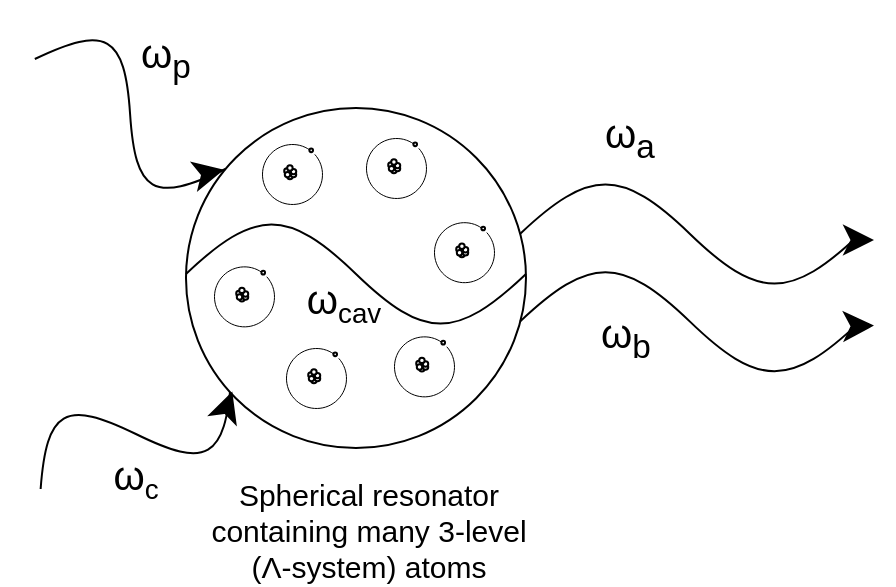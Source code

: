 <mxfile version="28.2.0">
  <diagram name="Page-1" id="tE7KO-GYQ_vaKCPp8BrA">
    <mxGraphModel dx="759" dy="479" grid="1" gridSize="10" guides="1" tooltips="1" connect="1" arrows="1" fold="1" page="1" pageScale="1" pageWidth="850" pageHeight="1100" math="0" shadow="0">
      <root>
        <mxCell id="0" />
        <mxCell id="1" parent="0" />
        <mxCell id="mf1PFB1ApHiCJU8T5HYp-1" value="" style="pointerEvents=1;verticalLabelPosition=bottom;shadow=0;dashed=0;align=center;html=1;verticalAlign=top;shape=mxgraph.electrical.waveforms.sine_wave;rotation=-30;" vertex="1" parent="1">
          <mxGeometry x="152.997" y="349.998" width="110" height="66.18" as="geometry" />
        </mxCell>
        <mxCell id="mf1PFB1ApHiCJU8T5HYp-2" value="" style="ellipse;whiteSpace=wrap;html=1;aspect=fixed;" vertex="1" parent="1">
          <mxGeometry x="232.997" y="219.998" width="170" height="170" as="geometry" />
        </mxCell>
        <mxCell id="mf1PFB1ApHiCJU8T5HYp-3" value="" style="pointerEvents=1;verticalLabelPosition=bottom;shadow=0;dashed=0;align=center;html=1;verticalAlign=top;shape=mxgraph.electrical.waveforms.sine_wave;rotation=30;" vertex="1" parent="1">
          <mxGeometry x="149.996" y="189.997" width="110" height="66.18" as="geometry" />
        </mxCell>
        <mxCell id="mf1PFB1ApHiCJU8T5HYp-4" value="&lt;font style=&quot;font-size: 20px;&quot;&gt;ω&lt;sub style=&quot;&quot;&gt;p&lt;/sub&gt;&lt;/font&gt;" style="text;html=1;align=center;verticalAlign=middle;whiteSpace=wrap;rounded=0;" vertex="1" parent="1">
          <mxGeometry x="192.997" y="179.998" width="60" height="30" as="geometry" />
        </mxCell>
        <mxCell id="mf1PFB1ApHiCJU8T5HYp-5" value="&lt;font style=&quot;font-size: 20px;&quot;&gt;ω&lt;/font&gt;&lt;font style=&quot;font-size: 16.667px;&quot;&gt;&lt;sub&gt;c&lt;/sub&gt;&lt;/font&gt;" style="text;html=1;align=center;verticalAlign=middle;whiteSpace=wrap;rounded=0;" vertex="1" parent="1">
          <mxGeometry x="177.997" y="389.998" width="60" height="30" as="geometry" />
        </mxCell>
        <mxCell id="mf1PFB1ApHiCJU8T5HYp-6" value="" style="group" vertex="1" connectable="0" parent="1">
          <mxGeometry x="270.997" y="237.998" width="30" height="30" as="geometry" />
        </mxCell>
        <mxCell id="mf1PFB1ApHiCJU8T5HYp-7" value="" style="verticalLabelPosition=bottom;verticalAlign=top;html=1;shape=mxgraph.basic.arc;startAngle=0.133;endAngle=0.1;strokeWidth=0.5;" vertex="1" parent="mf1PFB1ApHiCJU8T5HYp-6">
          <mxGeometry width="30" height="30" as="geometry" />
        </mxCell>
        <mxCell id="mf1PFB1ApHiCJU8T5HYp-8" value="" style="group" vertex="1" connectable="0" parent="mf1PFB1ApHiCJU8T5HYp-6">
          <mxGeometry x="11.1" y="10.65" width="7.8" height="8.7" as="geometry" />
        </mxCell>
        <mxCell id="mf1PFB1ApHiCJU8T5HYp-9" value="" style="ellipse;whiteSpace=wrap;html=1;aspect=fixed;" vertex="1" parent="mf1PFB1ApHiCJU8T5HYp-8">
          <mxGeometry x="1.5" y="4.2" width="2.725" height="2.725" as="geometry" />
        </mxCell>
        <mxCell id="mf1PFB1ApHiCJU8T5HYp-10" value="" style="ellipse;whiteSpace=wrap;html=1;aspect=fixed;" vertex="1" parent="mf1PFB1ApHiCJU8T5HYp-8">
          <mxGeometry y="1.5" width="2.725" height="2.725" as="geometry" />
        </mxCell>
        <mxCell id="mf1PFB1ApHiCJU8T5HYp-11" value="" style="ellipse;whiteSpace=wrap;html=1;aspect=fixed;" vertex="1" parent="mf1PFB1ApHiCJU8T5HYp-8">
          <mxGeometry x="3.3" y="3.3" width="2.725" height="2.725" as="geometry" />
        </mxCell>
        <mxCell id="mf1PFB1ApHiCJU8T5HYp-12" value="" style="ellipse;whiteSpace=wrap;html=1;aspect=fixed;" vertex="1" parent="mf1PFB1ApHiCJU8T5HYp-8">
          <mxGeometry x="3.3" y="1.8" width="2.725" height="2.725" as="geometry" />
        </mxCell>
        <mxCell id="mf1PFB1ApHiCJU8T5HYp-13" value="" style="ellipse;whiteSpace=wrap;html=1;aspect=fixed;" vertex="1" parent="mf1PFB1ApHiCJU8T5HYp-8">
          <mxGeometry x="0.3" y="3.3" width="2.725" height="2.725" as="geometry" />
        </mxCell>
        <mxCell id="mf1PFB1ApHiCJU8T5HYp-14" value="" style="ellipse;whiteSpace=wrap;html=1;aspect=fixed;" vertex="1" parent="mf1PFB1ApHiCJU8T5HYp-8">
          <mxGeometry x="1.5" width="2.725" height="2.725" as="geometry" />
        </mxCell>
        <mxCell id="mf1PFB1ApHiCJU8T5HYp-15" value="" style="ellipse;whiteSpace=wrap;html=1;aspect=fixed;" vertex="1" parent="mf1PFB1ApHiCJU8T5HYp-6">
          <mxGeometry x="23.7" y="2.25" width="1.817" height="1.817" as="geometry" />
        </mxCell>
        <mxCell id="mf1PFB1ApHiCJU8T5HYp-16" value="" style="group" vertex="1" connectable="0" parent="1">
          <mxGeometry x="336.997" y="334.178" width="30" height="30" as="geometry" />
        </mxCell>
        <mxCell id="mf1PFB1ApHiCJU8T5HYp-17" value="" style="verticalLabelPosition=bottom;verticalAlign=top;html=1;shape=mxgraph.basic.arc;startAngle=0.133;endAngle=0.1;strokeWidth=0.5;" vertex="1" parent="mf1PFB1ApHiCJU8T5HYp-16">
          <mxGeometry width="30" height="30" as="geometry" />
        </mxCell>
        <mxCell id="mf1PFB1ApHiCJU8T5HYp-18" value="" style="group" vertex="1" connectable="0" parent="mf1PFB1ApHiCJU8T5HYp-16">
          <mxGeometry x="11.1" y="10.65" width="7.8" height="8.7" as="geometry" />
        </mxCell>
        <mxCell id="mf1PFB1ApHiCJU8T5HYp-19" value="" style="ellipse;whiteSpace=wrap;html=1;aspect=fixed;" vertex="1" parent="mf1PFB1ApHiCJU8T5HYp-18">
          <mxGeometry x="1.5" y="4.2" width="2.725" height="2.725" as="geometry" />
        </mxCell>
        <mxCell id="mf1PFB1ApHiCJU8T5HYp-20" value="" style="ellipse;whiteSpace=wrap;html=1;aspect=fixed;" vertex="1" parent="mf1PFB1ApHiCJU8T5HYp-18">
          <mxGeometry y="1.5" width="2.725" height="2.725" as="geometry" />
        </mxCell>
        <mxCell id="mf1PFB1ApHiCJU8T5HYp-21" value="" style="ellipse;whiteSpace=wrap;html=1;aspect=fixed;" vertex="1" parent="mf1PFB1ApHiCJU8T5HYp-18">
          <mxGeometry x="3.3" y="3.3" width="2.725" height="2.725" as="geometry" />
        </mxCell>
        <mxCell id="mf1PFB1ApHiCJU8T5HYp-22" value="" style="ellipse;whiteSpace=wrap;html=1;aspect=fixed;" vertex="1" parent="mf1PFB1ApHiCJU8T5HYp-18">
          <mxGeometry x="3.3" y="1.8" width="2.725" height="2.725" as="geometry" />
        </mxCell>
        <mxCell id="mf1PFB1ApHiCJU8T5HYp-23" value="" style="ellipse;whiteSpace=wrap;html=1;aspect=fixed;" vertex="1" parent="mf1PFB1ApHiCJU8T5HYp-18">
          <mxGeometry x="0.3" y="3.3" width="2.725" height="2.725" as="geometry" />
        </mxCell>
        <mxCell id="mf1PFB1ApHiCJU8T5HYp-24" value="" style="ellipse;whiteSpace=wrap;html=1;aspect=fixed;" vertex="1" parent="mf1PFB1ApHiCJU8T5HYp-18">
          <mxGeometry x="1.5" width="2.725" height="2.725" as="geometry" />
        </mxCell>
        <mxCell id="mf1PFB1ApHiCJU8T5HYp-25" value="" style="ellipse;whiteSpace=wrap;html=1;aspect=fixed;" vertex="1" parent="mf1PFB1ApHiCJU8T5HYp-16">
          <mxGeometry x="23.7" y="2.25" width="1.817" height="1.817" as="geometry" />
        </mxCell>
        <mxCell id="mf1PFB1ApHiCJU8T5HYp-26" value="" style="pointerEvents=1;verticalLabelPosition=bottom;shadow=0;dashed=0;align=center;html=1;verticalAlign=top;shape=mxgraph.electrical.waveforms.sine_wave;rotation=0;" vertex="1" parent="1">
          <mxGeometry x="232.997" y="269.998" width="170" height="66.18" as="geometry" />
        </mxCell>
        <mxCell id="mf1PFB1ApHiCJU8T5HYp-27" value="" style="group" vertex="1" connectable="0" parent="1">
          <mxGeometry x="356.997" y="277.088" width="30" height="30" as="geometry" />
        </mxCell>
        <mxCell id="mf1PFB1ApHiCJU8T5HYp-28" value="" style="verticalLabelPosition=bottom;verticalAlign=top;html=1;shape=mxgraph.basic.arc;startAngle=0.133;endAngle=0.1;strokeWidth=0.5;" vertex="1" parent="mf1PFB1ApHiCJU8T5HYp-27">
          <mxGeometry width="30" height="30" as="geometry" />
        </mxCell>
        <mxCell id="mf1PFB1ApHiCJU8T5HYp-29" value="" style="group" vertex="1" connectable="0" parent="mf1PFB1ApHiCJU8T5HYp-27">
          <mxGeometry x="11.1" y="10.65" width="7.8" height="8.7" as="geometry" />
        </mxCell>
        <mxCell id="mf1PFB1ApHiCJU8T5HYp-30" value="" style="ellipse;whiteSpace=wrap;html=1;aspect=fixed;" vertex="1" parent="mf1PFB1ApHiCJU8T5HYp-29">
          <mxGeometry x="1.5" y="4.2" width="2.725" height="2.725" as="geometry" />
        </mxCell>
        <mxCell id="mf1PFB1ApHiCJU8T5HYp-31" value="" style="ellipse;whiteSpace=wrap;html=1;aspect=fixed;" vertex="1" parent="mf1PFB1ApHiCJU8T5HYp-29">
          <mxGeometry y="1.5" width="2.725" height="2.725" as="geometry" />
        </mxCell>
        <mxCell id="mf1PFB1ApHiCJU8T5HYp-32" value="" style="ellipse;whiteSpace=wrap;html=1;aspect=fixed;" vertex="1" parent="mf1PFB1ApHiCJU8T5HYp-29">
          <mxGeometry x="3.3" y="3.3" width="2.725" height="2.725" as="geometry" />
        </mxCell>
        <mxCell id="mf1PFB1ApHiCJU8T5HYp-33" value="" style="ellipse;whiteSpace=wrap;html=1;aspect=fixed;" vertex="1" parent="mf1PFB1ApHiCJU8T5HYp-29">
          <mxGeometry x="3.3" y="1.8" width="2.725" height="2.725" as="geometry" />
        </mxCell>
        <mxCell id="mf1PFB1ApHiCJU8T5HYp-34" value="" style="ellipse;whiteSpace=wrap;html=1;aspect=fixed;" vertex="1" parent="mf1PFB1ApHiCJU8T5HYp-29">
          <mxGeometry x="0.3" y="3.3" width="2.725" height="2.725" as="geometry" />
        </mxCell>
        <mxCell id="mf1PFB1ApHiCJU8T5HYp-35" value="" style="ellipse;whiteSpace=wrap;html=1;aspect=fixed;" vertex="1" parent="mf1PFB1ApHiCJU8T5HYp-29">
          <mxGeometry x="1.5" width="2.725" height="2.725" as="geometry" />
        </mxCell>
        <mxCell id="mf1PFB1ApHiCJU8T5HYp-36" value="" style="ellipse;whiteSpace=wrap;html=1;aspect=fixed;" vertex="1" parent="mf1PFB1ApHiCJU8T5HYp-27">
          <mxGeometry x="23.7" y="2.25" width="1.817" height="1.817" as="geometry" />
        </mxCell>
        <mxCell id="mf1PFB1ApHiCJU8T5HYp-37" value="" style="group" vertex="1" connectable="0" parent="1">
          <mxGeometry x="246.997" y="299.178" width="30" height="30" as="geometry" />
        </mxCell>
        <mxCell id="mf1PFB1ApHiCJU8T5HYp-38" value="" style="verticalLabelPosition=bottom;verticalAlign=top;html=1;shape=mxgraph.basic.arc;startAngle=0.133;endAngle=0.1;strokeWidth=0.5;" vertex="1" parent="mf1PFB1ApHiCJU8T5HYp-37">
          <mxGeometry width="30" height="30" as="geometry" />
        </mxCell>
        <mxCell id="mf1PFB1ApHiCJU8T5HYp-39" value="" style="group" vertex="1" connectable="0" parent="mf1PFB1ApHiCJU8T5HYp-37">
          <mxGeometry x="11.1" y="10.65" width="7.8" height="8.7" as="geometry" />
        </mxCell>
        <mxCell id="mf1PFB1ApHiCJU8T5HYp-40" value="" style="ellipse;whiteSpace=wrap;html=1;aspect=fixed;" vertex="1" parent="mf1PFB1ApHiCJU8T5HYp-39">
          <mxGeometry x="1.5" y="4.2" width="2.725" height="2.725" as="geometry" />
        </mxCell>
        <mxCell id="mf1PFB1ApHiCJU8T5HYp-41" value="" style="ellipse;whiteSpace=wrap;html=1;aspect=fixed;" vertex="1" parent="mf1PFB1ApHiCJU8T5HYp-39">
          <mxGeometry y="1.5" width="2.725" height="2.725" as="geometry" />
        </mxCell>
        <mxCell id="mf1PFB1ApHiCJU8T5HYp-42" value="" style="ellipse;whiteSpace=wrap;html=1;aspect=fixed;" vertex="1" parent="mf1PFB1ApHiCJU8T5HYp-39">
          <mxGeometry x="3.3" y="3.3" width="2.725" height="2.725" as="geometry" />
        </mxCell>
        <mxCell id="mf1PFB1ApHiCJU8T5HYp-43" value="" style="ellipse;whiteSpace=wrap;html=1;aspect=fixed;" vertex="1" parent="mf1PFB1ApHiCJU8T5HYp-39">
          <mxGeometry x="3.3" y="1.8" width="2.725" height="2.725" as="geometry" />
        </mxCell>
        <mxCell id="mf1PFB1ApHiCJU8T5HYp-44" value="" style="ellipse;whiteSpace=wrap;html=1;aspect=fixed;" vertex="1" parent="mf1PFB1ApHiCJU8T5HYp-39">
          <mxGeometry x="0.3" y="3.3" width="2.725" height="2.725" as="geometry" />
        </mxCell>
        <mxCell id="mf1PFB1ApHiCJU8T5HYp-45" value="" style="ellipse;whiteSpace=wrap;html=1;aspect=fixed;" vertex="1" parent="mf1PFB1ApHiCJU8T5HYp-39">
          <mxGeometry x="1.5" width="2.725" height="2.725" as="geometry" />
        </mxCell>
        <mxCell id="mf1PFB1ApHiCJU8T5HYp-46" value="" style="ellipse;whiteSpace=wrap;html=1;aspect=fixed;" vertex="1" parent="mf1PFB1ApHiCJU8T5HYp-37">
          <mxGeometry x="23.7" y="2.25" width="1.817" height="1.817" as="geometry" />
        </mxCell>
        <mxCell id="mf1PFB1ApHiCJU8T5HYp-47" value="" style="pointerEvents=1;verticalLabelPosition=bottom;shadow=0;dashed=0;align=center;html=1;verticalAlign=top;shape=mxgraph.electrical.waveforms.sine_wave;rotation=0;" vertex="1" parent="1">
          <mxGeometry x="399.997" y="249.998" width="170" height="66.18" as="geometry" />
        </mxCell>
        <mxCell id="mf1PFB1ApHiCJU8T5HYp-48" value="" style="pointerEvents=1;verticalLabelPosition=bottom;shadow=0;dashed=0;align=center;html=1;verticalAlign=top;shape=mxgraph.electrical.waveforms.sine_wave;rotation=0;" vertex="1" parent="1">
          <mxGeometry x="399.997" y="293.818" width="170" height="66.18" as="geometry" />
        </mxCell>
        <mxCell id="mf1PFB1ApHiCJU8T5HYp-49" value="" style="group" vertex="1" connectable="0" parent="1">
          <mxGeometry x="282.997" y="339.998" width="30" height="30" as="geometry" />
        </mxCell>
        <mxCell id="mf1PFB1ApHiCJU8T5HYp-50" value="" style="verticalLabelPosition=bottom;verticalAlign=top;html=1;shape=mxgraph.basic.arc;startAngle=0.133;endAngle=0.1;strokeWidth=0.5;" vertex="1" parent="mf1PFB1ApHiCJU8T5HYp-49">
          <mxGeometry width="30" height="30" as="geometry" />
        </mxCell>
        <mxCell id="mf1PFB1ApHiCJU8T5HYp-51" value="" style="group" vertex="1" connectable="0" parent="mf1PFB1ApHiCJU8T5HYp-49">
          <mxGeometry x="11.1" y="10.65" width="7.8" height="8.7" as="geometry" />
        </mxCell>
        <mxCell id="mf1PFB1ApHiCJU8T5HYp-52" value="" style="ellipse;whiteSpace=wrap;html=1;aspect=fixed;" vertex="1" parent="mf1PFB1ApHiCJU8T5HYp-51">
          <mxGeometry x="1.5" y="4.2" width="2.725" height="2.725" as="geometry" />
        </mxCell>
        <mxCell id="mf1PFB1ApHiCJU8T5HYp-53" value="" style="ellipse;whiteSpace=wrap;html=1;aspect=fixed;" vertex="1" parent="mf1PFB1ApHiCJU8T5HYp-51">
          <mxGeometry y="1.5" width="2.725" height="2.725" as="geometry" />
        </mxCell>
        <mxCell id="mf1PFB1ApHiCJU8T5HYp-54" value="" style="ellipse;whiteSpace=wrap;html=1;aspect=fixed;" vertex="1" parent="mf1PFB1ApHiCJU8T5HYp-51">
          <mxGeometry x="3.3" y="3.3" width="2.725" height="2.725" as="geometry" />
        </mxCell>
        <mxCell id="mf1PFB1ApHiCJU8T5HYp-55" value="" style="ellipse;whiteSpace=wrap;html=1;aspect=fixed;" vertex="1" parent="mf1PFB1ApHiCJU8T5HYp-51">
          <mxGeometry x="3.3" y="1.8" width="2.725" height="2.725" as="geometry" />
        </mxCell>
        <mxCell id="mf1PFB1ApHiCJU8T5HYp-56" value="" style="ellipse;whiteSpace=wrap;html=1;aspect=fixed;" vertex="1" parent="mf1PFB1ApHiCJU8T5HYp-51">
          <mxGeometry x="0.3" y="3.3" width="2.725" height="2.725" as="geometry" />
        </mxCell>
        <mxCell id="mf1PFB1ApHiCJU8T5HYp-57" value="" style="ellipse;whiteSpace=wrap;html=1;aspect=fixed;" vertex="1" parent="mf1PFB1ApHiCJU8T5HYp-51">
          <mxGeometry x="1.5" width="2.725" height="2.725" as="geometry" />
        </mxCell>
        <mxCell id="mf1PFB1ApHiCJU8T5HYp-58" value="" style="ellipse;whiteSpace=wrap;html=1;aspect=fixed;" vertex="1" parent="mf1PFB1ApHiCJU8T5HYp-49">
          <mxGeometry x="23.7" y="2.25" width="1.817" height="1.817" as="geometry" />
        </mxCell>
        <mxCell id="mf1PFB1ApHiCJU8T5HYp-59" value="" style="group" vertex="1" connectable="0" parent="1">
          <mxGeometry x="322.997" y="234.998" width="30" height="30" as="geometry" />
        </mxCell>
        <mxCell id="mf1PFB1ApHiCJU8T5HYp-60" value="" style="verticalLabelPosition=bottom;verticalAlign=top;html=1;shape=mxgraph.basic.arc;startAngle=0.133;endAngle=0.1;strokeWidth=0.5;" vertex="1" parent="mf1PFB1ApHiCJU8T5HYp-59">
          <mxGeometry width="30" height="30" as="geometry" />
        </mxCell>
        <mxCell id="mf1PFB1ApHiCJU8T5HYp-61" value="" style="group" vertex="1" connectable="0" parent="mf1PFB1ApHiCJU8T5HYp-59">
          <mxGeometry x="11.1" y="10.65" width="7.8" height="8.7" as="geometry" />
        </mxCell>
        <mxCell id="mf1PFB1ApHiCJU8T5HYp-62" value="" style="ellipse;whiteSpace=wrap;html=1;aspect=fixed;" vertex="1" parent="mf1PFB1ApHiCJU8T5HYp-61">
          <mxGeometry x="1.5" y="4.2" width="2.725" height="2.725" as="geometry" />
        </mxCell>
        <mxCell id="mf1PFB1ApHiCJU8T5HYp-63" value="" style="ellipse;whiteSpace=wrap;html=1;aspect=fixed;" vertex="1" parent="mf1PFB1ApHiCJU8T5HYp-61">
          <mxGeometry y="1.5" width="2.725" height="2.725" as="geometry" />
        </mxCell>
        <mxCell id="mf1PFB1ApHiCJU8T5HYp-64" value="" style="ellipse;whiteSpace=wrap;html=1;aspect=fixed;" vertex="1" parent="mf1PFB1ApHiCJU8T5HYp-61">
          <mxGeometry x="3.3" y="3.3" width="2.725" height="2.725" as="geometry" />
        </mxCell>
        <mxCell id="mf1PFB1ApHiCJU8T5HYp-65" value="" style="ellipse;whiteSpace=wrap;html=1;aspect=fixed;" vertex="1" parent="mf1PFB1ApHiCJU8T5HYp-61">
          <mxGeometry x="3.3" y="1.8" width="2.725" height="2.725" as="geometry" />
        </mxCell>
        <mxCell id="mf1PFB1ApHiCJU8T5HYp-66" value="" style="ellipse;whiteSpace=wrap;html=1;aspect=fixed;" vertex="1" parent="mf1PFB1ApHiCJU8T5HYp-61">
          <mxGeometry x="0.3" y="3.3" width="2.725" height="2.725" as="geometry" />
        </mxCell>
        <mxCell id="mf1PFB1ApHiCJU8T5HYp-67" value="" style="ellipse;whiteSpace=wrap;html=1;aspect=fixed;" vertex="1" parent="mf1PFB1ApHiCJU8T5HYp-61">
          <mxGeometry x="1.5" width="2.725" height="2.725" as="geometry" />
        </mxCell>
        <mxCell id="mf1PFB1ApHiCJU8T5HYp-68" value="" style="ellipse;whiteSpace=wrap;html=1;aspect=fixed;" vertex="1" parent="mf1PFB1ApHiCJU8T5HYp-59">
          <mxGeometry x="23.7" y="2.25" width="1.817" height="1.817" as="geometry" />
        </mxCell>
        <mxCell id="mf1PFB1ApHiCJU8T5HYp-69" value="&lt;font style=&quot;font-size: 15px;&quot;&gt;Spherical resonator containing many 3-level (Λ-system&lt;/font&gt;&lt;span style=&quot;font-size: 15px; background-color: transparent; color: light-dark(rgb(0, 0, 0), rgb(255, 255, 255));&quot;&gt;) atoms&lt;/span&gt;" style="text;html=1;align=center;verticalAlign=middle;whiteSpace=wrap;rounded=0;" vertex="1" parent="1">
          <mxGeometry x="238" y="416.18" width="173" height="30" as="geometry" />
        </mxCell>
        <mxCell id="mf1PFB1ApHiCJU8T5HYp-71" value="&lt;font style=&quot;font-size: 20px;&quot;&gt;ω&lt;sub&gt;b&lt;/sub&gt;&lt;/font&gt;" style="text;html=1;align=center;verticalAlign=middle;whiteSpace=wrap;rounded=0;" vertex="1" parent="1">
          <mxGeometry x="422.997" y="319.998" width="60" height="30" as="geometry" />
        </mxCell>
        <mxCell id="mf1PFB1ApHiCJU8T5HYp-72" value="&lt;font style=&quot;font-size: 20px;&quot;&gt;ω&lt;/font&gt;&lt;font style=&quot;font-size: 16.667px;&quot;&gt;&lt;sub&gt;cav&lt;/sub&gt;&lt;/font&gt;" style="text;html=1;align=center;verticalAlign=middle;whiteSpace=wrap;rounded=0;" vertex="1" parent="1">
          <mxGeometry x="281.997" y="301.998" width="60" height="30" as="geometry" />
        </mxCell>
        <mxCell id="mf1PFB1ApHiCJU8T5HYp-73" value="&lt;font style=&quot;font-size: 20px;&quot;&gt;ω&lt;sub style=&quot;&quot;&gt;a&lt;/sub&gt;&lt;/font&gt;" style="text;html=1;align=center;verticalAlign=middle;whiteSpace=wrap;rounded=0;" vertex="1" parent="1">
          <mxGeometry x="425" y="220" width="60" height="30" as="geometry" />
        </mxCell>
        <mxCell id="mf1PFB1ApHiCJU8T5HYp-75" value="" style="endArrow=classic;html=1;rounded=0;strokeWidth=3;" edge="1" parent="1">
          <mxGeometry width="50" height="50" relative="1" as="geometry">
            <mxPoint x="570" y="329" as="sourcePoint" />
            <mxPoint x="577" y="328.81" as="targetPoint" />
          </mxGeometry>
        </mxCell>
        <mxCell id="mf1PFB1ApHiCJU8T5HYp-76" value="" style="endArrow=classic;html=1;rounded=0;strokeWidth=3;" edge="1" parent="1">
          <mxGeometry width="50" height="50" relative="1" as="geometry">
            <mxPoint x="570" y="285.99" as="sourcePoint" />
            <mxPoint x="577" y="285.99" as="targetPoint" />
          </mxGeometry>
        </mxCell>
        <mxCell id="mf1PFB1ApHiCJU8T5HYp-77" value="" style="endArrow=classic;html=1;rounded=0;exitX=0.961;exitY=0.588;exitDx=0;exitDy=0;exitPerimeter=0;strokeWidth=3;" edge="1" parent="1">
          <mxGeometry width="50" height="50" relative="1" as="geometry">
            <mxPoint x="245.001" y="252.485" as="sourcePoint" />
            <mxPoint x="252" y="250.9" as="targetPoint" />
          </mxGeometry>
        </mxCell>
        <mxCell id="mf1PFB1ApHiCJU8T5HYp-78" value="" style="endArrow=classic;html=1;rounded=0;entryX=0.142;entryY=0.84;entryDx=0;entryDy=0;entryPerimeter=0;strokeWidth=3;" edge="1" parent="1">
          <mxGeometry width="50" height="50" relative="1" as="geometry">
            <mxPoint x="254" y="368" as="sourcePoint" />
            <mxPoint x="256.137" y="361.798" as="targetPoint" />
          </mxGeometry>
        </mxCell>
      </root>
    </mxGraphModel>
  </diagram>
</mxfile>
